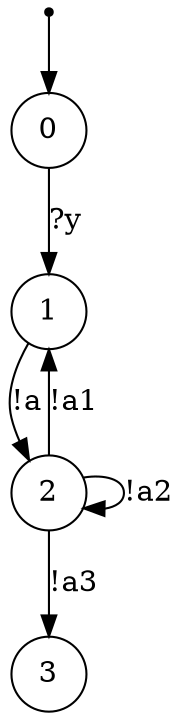 digraph {
 node [shape=point] ENTRY
 node [shape=circle]
 ENTRY -> 0
0 -> 1 [label="?y"]
1 -> 2 [label="!a"]
2 -> 3 [label="!a3"]
2 -> 2 [label="!a2"]
2 -> 1 [label="!a1"]
}
